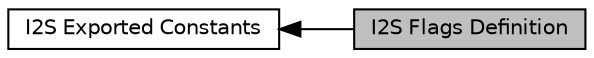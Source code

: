 digraph "I2S Flags Definition"
{
  edge [fontname="Helvetica",fontsize="10",labelfontname="Helvetica",labelfontsize="10"];
  node [fontname="Helvetica",fontsize="10",shape=record];
  rankdir=LR;
  Node0 [label="I2S Flags Definition",height=0.2,width=0.4,color="black", fillcolor="grey75", style="filled", fontcolor="black"];
  Node1 [label="I2S Exported Constants",height=0.2,width=0.4,color="black", fillcolor="white", style="filled",URL="$group___i2_s___exported___constants.html"];
  Node1->Node0 [shape=plaintext, dir="back", style="solid"];
}
